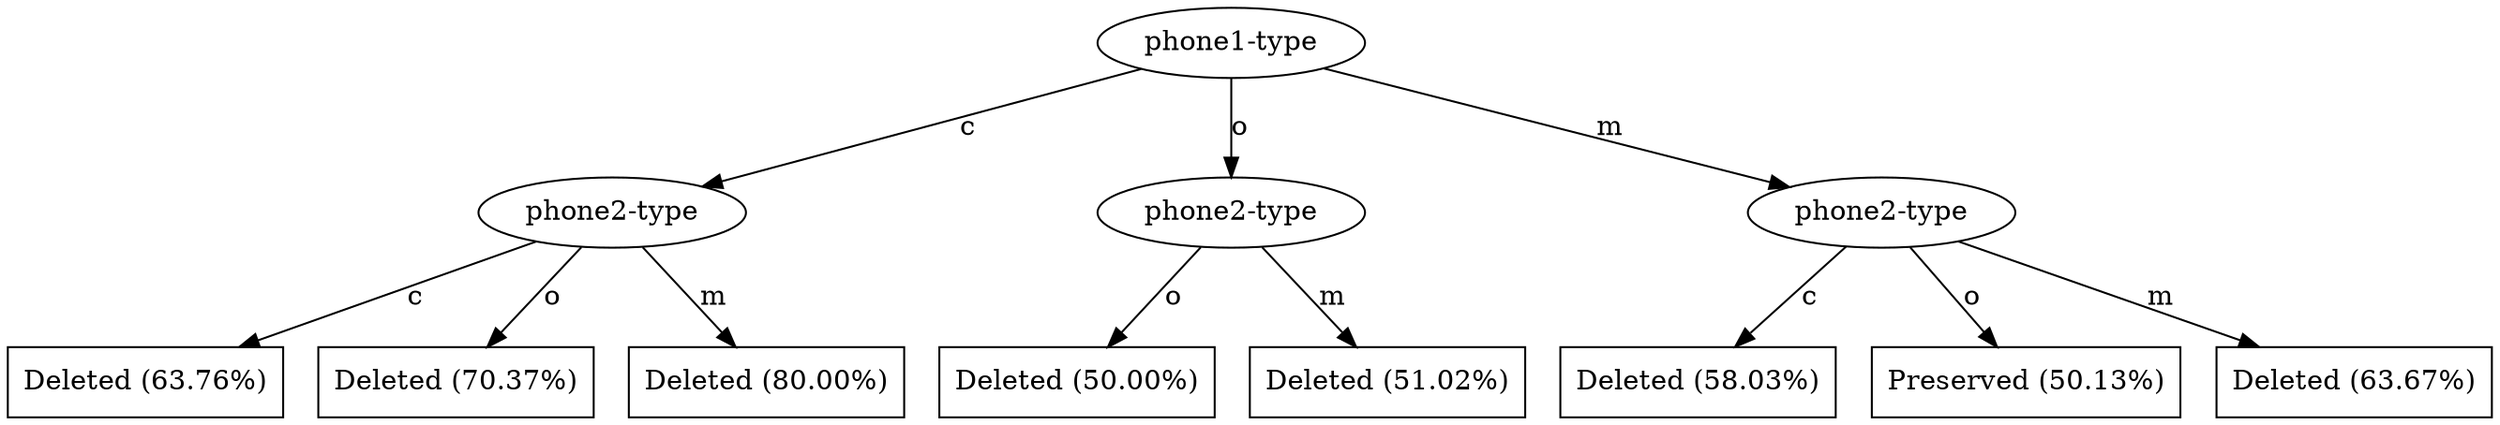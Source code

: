 digraph G {
"bg==" [ shape=ellipse label="phone1-type"]
"bg==" -> "bi0x" [ label="c" ]
"bi0x" [ shape=ellipse label="phone2-type"]
"bi0x" -> "bi0xLTI=" [ label="c" ]
"bi0xLTI=" [ shape=box label="Deleted (63.76%)"]
"bi0x" -> "bi0xLTQ=" [ label="o" ]
"bi0xLTQ=" [ shape=box label="Deleted (70.37%)"]
"bi0x" -> "bi0xLTU=" [ label="m" ]
"bi0xLTU=" [ shape=box label="Deleted (80.00%)"]
"bg==" -> "bi0z" [ label="o" ]
"bi0z" [ shape=ellipse label="phone2-type"]
"bi0z" -> "bi0zLTQ=" [ label="o" ]
"bi0zLTQ=" [ shape=box label="Deleted (50.00%)"]
"bi0z" -> "bi0zLTU=" [ label="m" ]
"bi0zLTU=" [ shape=box label="Deleted (51.02%)"]
"bg==" -> "bi01" [ label="m" ]
"bi01" [ shape=ellipse label="phone2-type"]
"bi01" -> "bi01LTI=" [ label="c" ]
"bi01LTI=" [ shape=box label="Deleted (58.03%)"]
"bi01" -> "bi01LTQ=" [ label="o" ]
"bi01LTQ=" [ shape=box label="Preserved (50.13%)"]
"bi01" -> "bi01LTU=" [ label="m" ]
"bi01LTU=" [ shape=box label="Deleted (63.67%)"]
}
